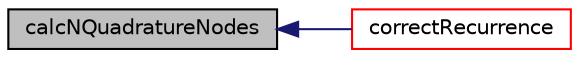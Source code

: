 digraph "calcNQuadratureNodes"
{
  bgcolor="transparent";
  edge [fontname="Helvetica",fontsize="10",labelfontname="Helvetica",labelfontsize="10"];
  node [fontname="Helvetica",fontsize="10",shape=record];
  rankdir="LR";
  Node1 [label="calcNQuadratureNodes",height=0.2,width=0.4,color="black", fillcolor="grey75", style="filled", fontcolor="black"];
  Node1 -> Node2 [dir="back",color="midnightblue",fontsize="10",style="solid",fontname="Helvetica"];
  Node2 [label="correctRecurrence",height=0.2,width=0.4,color="red",URL="$a00028.html#adb8044c0e431e0fe1005a4395fff5478",tooltip="Modify the recurrence relation for fixed-point quadrature. "];
}
